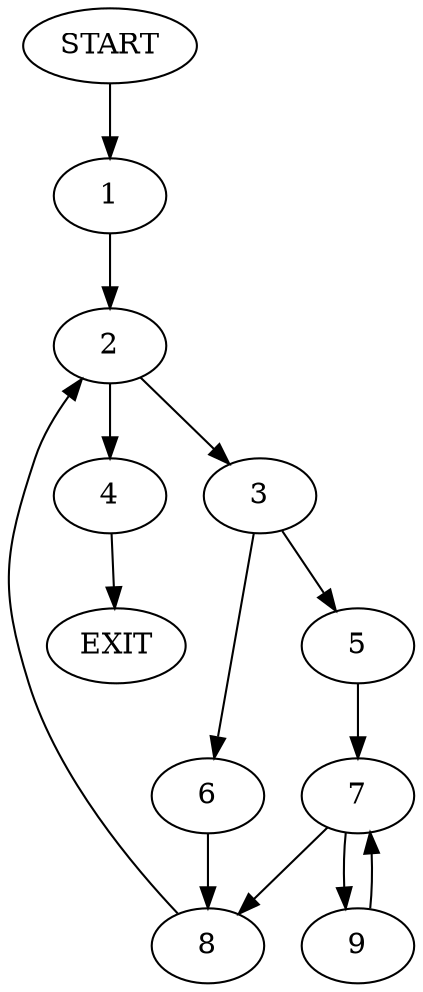 digraph {
0 [label="START"]
10 [label="EXIT"]
0 -> 1
1 -> 2
2 -> 3
2 -> 4
4 -> 10
3 -> 5
3 -> 6
5 -> 7
6 -> 8
8 -> 2
7 -> 9
7 -> 8
9 -> 7
}
